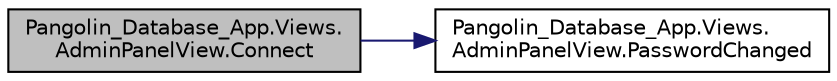 digraph "Pangolin_Database_App.Views.AdminPanelView.Connect"
{
 // LATEX_PDF_SIZE
  edge [fontname="Helvetica",fontsize="10",labelfontname="Helvetica",labelfontsize="10"];
  node [fontname="Helvetica",fontsize="10",shape=record];
  rankdir="LR";
  Node1 [label="Pangolin_Database_App.Views.\lAdminPanelView.Connect",height=0.2,width=0.4,color="black", fillcolor="grey75", style="filled", fontcolor="black",tooltip=" "];
  Node1 -> Node2 [color="midnightblue",fontsize="10",style="solid"];
  Node2 [label="Pangolin_Database_App.Views.\lAdminPanelView.PasswordChanged",height=0.2,width=0.4,color="black", fillcolor="white", style="filled",URL="$class_pangolin___database___app_1_1_views_1_1_admin_panel_view.html#a0cb6fd1c01d3368cbb0a974c551e5dfa",tooltip=" "];
}
